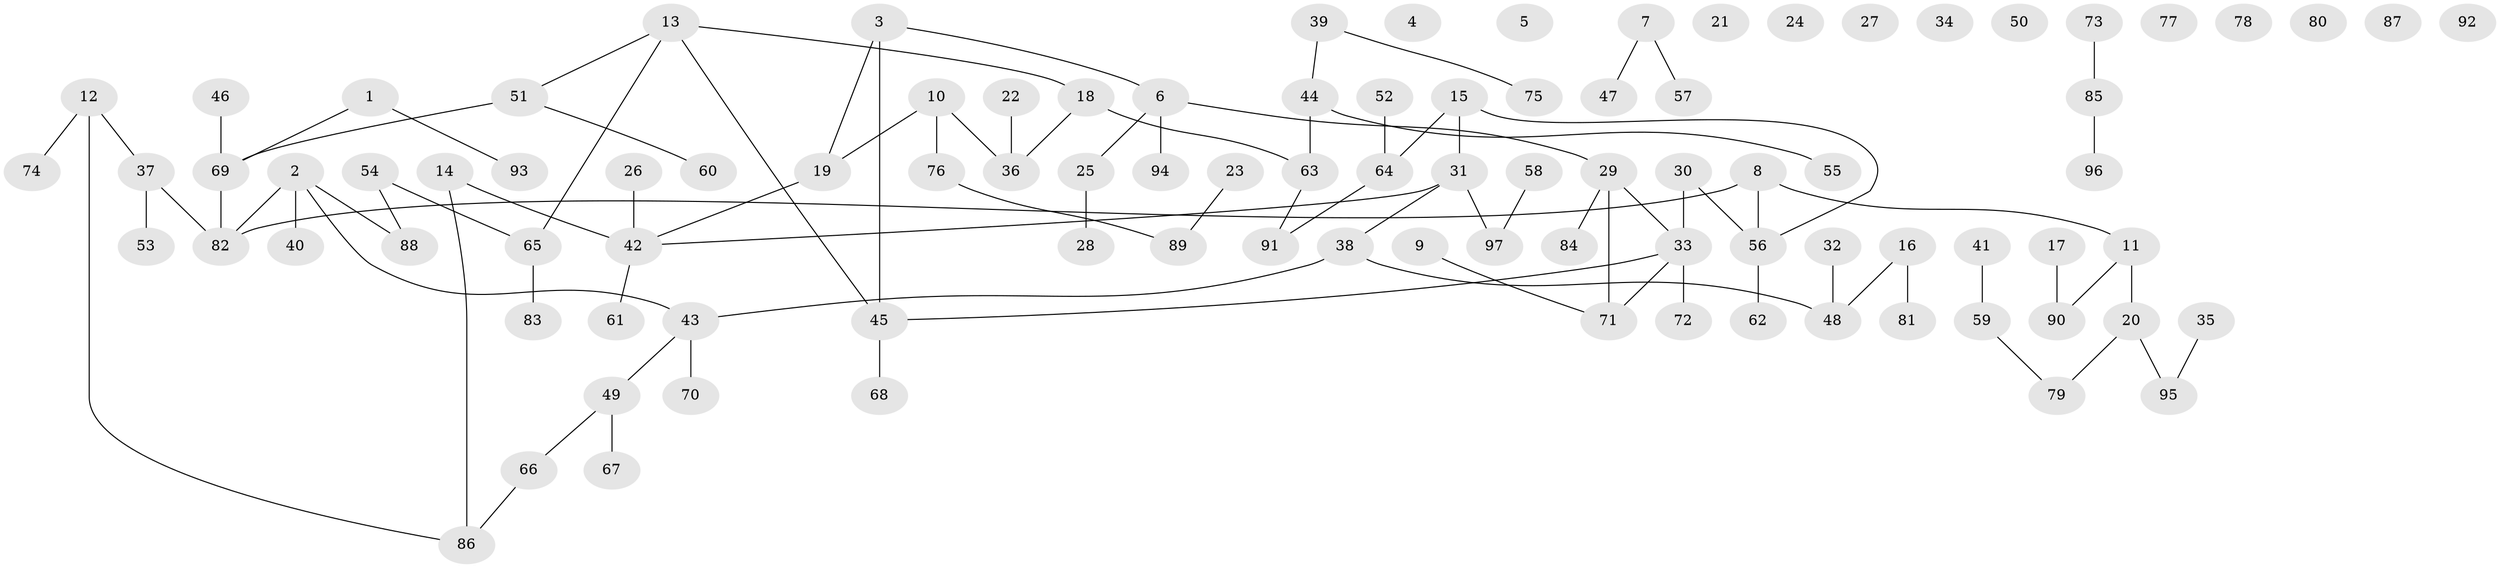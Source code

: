 // Generated by graph-tools (version 1.1) at 2025/25/03/09/25 03:25:20]
// undirected, 97 vertices, 92 edges
graph export_dot {
graph [start="1"]
  node [color=gray90,style=filled];
  1;
  2;
  3;
  4;
  5;
  6;
  7;
  8;
  9;
  10;
  11;
  12;
  13;
  14;
  15;
  16;
  17;
  18;
  19;
  20;
  21;
  22;
  23;
  24;
  25;
  26;
  27;
  28;
  29;
  30;
  31;
  32;
  33;
  34;
  35;
  36;
  37;
  38;
  39;
  40;
  41;
  42;
  43;
  44;
  45;
  46;
  47;
  48;
  49;
  50;
  51;
  52;
  53;
  54;
  55;
  56;
  57;
  58;
  59;
  60;
  61;
  62;
  63;
  64;
  65;
  66;
  67;
  68;
  69;
  70;
  71;
  72;
  73;
  74;
  75;
  76;
  77;
  78;
  79;
  80;
  81;
  82;
  83;
  84;
  85;
  86;
  87;
  88;
  89;
  90;
  91;
  92;
  93;
  94;
  95;
  96;
  97;
  1 -- 69;
  1 -- 93;
  2 -- 40;
  2 -- 43;
  2 -- 82;
  2 -- 88;
  3 -- 6;
  3 -- 19;
  3 -- 45;
  6 -- 25;
  6 -- 29;
  6 -- 94;
  7 -- 47;
  7 -- 57;
  8 -- 11;
  8 -- 56;
  8 -- 82;
  9 -- 71;
  10 -- 19;
  10 -- 36;
  10 -- 76;
  11 -- 20;
  11 -- 90;
  12 -- 37;
  12 -- 74;
  12 -- 86;
  13 -- 18;
  13 -- 45;
  13 -- 51;
  13 -- 65;
  14 -- 42;
  14 -- 86;
  15 -- 31;
  15 -- 56;
  15 -- 64;
  16 -- 48;
  16 -- 81;
  17 -- 90;
  18 -- 36;
  18 -- 63;
  19 -- 42;
  20 -- 79;
  20 -- 95;
  22 -- 36;
  23 -- 89;
  25 -- 28;
  26 -- 42;
  29 -- 33;
  29 -- 71;
  29 -- 84;
  30 -- 33;
  30 -- 56;
  31 -- 38;
  31 -- 42;
  31 -- 97;
  32 -- 48;
  33 -- 45;
  33 -- 71;
  33 -- 72;
  35 -- 95;
  37 -- 53;
  37 -- 82;
  38 -- 43;
  38 -- 48;
  39 -- 44;
  39 -- 75;
  41 -- 59;
  42 -- 61;
  43 -- 49;
  43 -- 70;
  44 -- 55;
  44 -- 63;
  45 -- 68;
  46 -- 69;
  49 -- 66;
  49 -- 67;
  51 -- 60;
  51 -- 69;
  52 -- 64;
  54 -- 65;
  54 -- 88;
  56 -- 62;
  58 -- 97;
  59 -- 79;
  63 -- 91;
  64 -- 91;
  65 -- 83;
  66 -- 86;
  69 -- 82;
  73 -- 85;
  76 -- 89;
  85 -- 96;
}
